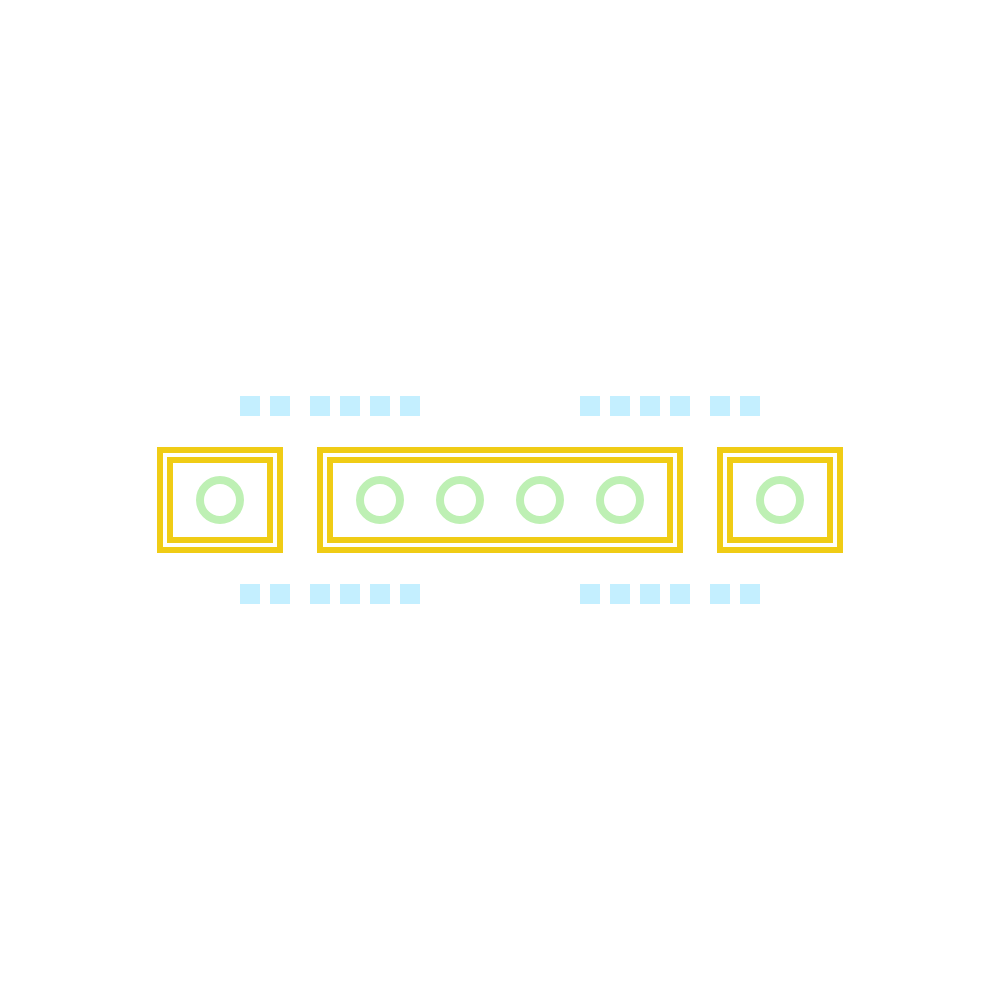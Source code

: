 <mxfile version="24.5.3" type="device">
  <diagram name="Page-1" id="ZcRAXSWJTWcisyccbfvs">
    <mxGraphModel dx="828" dy="-137" grid="1" gridSize="5" guides="1" tooltips="1" connect="1" arrows="1" fold="1" page="0" pageScale="1" pageWidth="827" pageHeight="1169" math="0" shadow="0">
      <root>
        <mxCell id="0" />
        <mxCell id="1" parent="0" />
        <mxCell id="aZooovynMMBxmRVDPCQJ-146" value="" style="rounded=0;whiteSpace=wrap;html=1;strokeColor=none;fillColor=none;" parent="1" vertex="1">
          <mxGeometry x="-210" y="570" width="500" height="500" as="geometry" />
        </mxCell>
        <mxCell id="aZooovynMMBxmRVDPCQJ-81" value="" style="endArrow=none;html=1;rounded=0;strokeWidth=4;strokeColor=#FFFFFF;" parent="1" edge="1">
          <mxGeometry width="50" height="50" relative="1" as="geometry">
            <mxPoint x="245" y="820" as="sourcePoint" />
            <mxPoint x="245" y="820" as="targetPoint" />
            <Array as="points">
              <mxPoint x="245" y="875" />
              <mxPoint x="220" y="855" />
              <mxPoint x="220" y="880" />
              <mxPoint x="200" y="920" />
              <mxPoint x="180" y="920" />
              <mxPoint x="140" y="880" />
              <mxPoint x="-60" y="880" />
              <mxPoint x="-100" y="920" />
              <mxPoint x="-140" y="920" />
              <mxPoint x="-140" y="720" />
              <mxPoint x="-100" y="720" />
              <mxPoint x="-60" y="760" />
              <mxPoint x="140" y="760" />
              <mxPoint x="180" y="720" />
              <mxPoint x="200" y="720" />
              <mxPoint x="220" y="760" />
              <mxPoint x="220" y="785" />
              <mxPoint x="245" y="765" />
            </Array>
          </mxGeometry>
        </mxCell>
        <mxCell id="aZooovynMMBxmRVDPCQJ-82" value="" style="endArrow=none;html=1;rounded=0;strokeWidth=4;strokeColor=#FFFFFF;" parent="1" edge="1">
          <mxGeometry width="50" height="50" relative="1" as="geometry">
            <mxPoint x="-60" y="880" as="sourcePoint" />
            <mxPoint x="-60" y="760" as="targetPoint" />
          </mxGeometry>
        </mxCell>
        <mxCell id="aZooovynMMBxmRVDPCQJ-83" value="" style="endArrow=none;html=1;rounded=0;strokeWidth=4;strokeColor=#FFFFFF;" parent="1" edge="1">
          <mxGeometry width="50" height="50" relative="1" as="geometry">
            <mxPoint x="140" y="880" as="sourcePoint" />
            <mxPoint x="140" y="760" as="targetPoint" />
          </mxGeometry>
        </mxCell>
        <mxCell id="aZooovynMMBxmRVDPCQJ-84" value="" style="endArrow=none;html=1;rounded=0;strokeWidth=4;strokeColor=#FFFFFF;" parent="1" edge="1">
          <mxGeometry width="50" height="50" relative="1" as="geometry">
            <mxPoint x="220" y="880" as="sourcePoint" />
            <mxPoint x="220" y="760" as="targetPoint" />
          </mxGeometry>
        </mxCell>
        <mxCell id="aZooovynMMBxmRVDPCQJ-89" value="" style="endArrow=none;html=1;rounded=0;strokeWidth=4;strokeColor=#FFFFFF;" parent="1" edge="1">
          <mxGeometry width="50" height="50" relative="1" as="geometry">
            <mxPoint x="-140" y="855" as="sourcePoint" />
            <mxPoint x="220" y="855" as="targetPoint" />
          </mxGeometry>
        </mxCell>
        <mxCell id="aZooovynMMBxmRVDPCQJ-90" value="" style="endArrow=none;html=1;rounded=0;strokeWidth=4;strokeColor=#FFFFFF;" parent="1" edge="1">
          <mxGeometry width="50" height="50" relative="1" as="geometry">
            <mxPoint x="-140" y="785" as="sourcePoint" />
            <mxPoint x="220" y="785" as="targetPoint" />
          </mxGeometry>
        </mxCell>
        <mxCell id="aZooovynMMBxmRVDPCQJ-97" value="" style="rounded=0;whiteSpace=wrap;html=1;strokeColor=none;fillColor=#C4EFFF;" parent="1" vertex="1">
          <mxGeometry x="-90" y="768" width="10" height="10" as="geometry" />
        </mxCell>
        <mxCell id="aZooovynMMBxmRVDPCQJ-98" value="" style="rounded=0;whiteSpace=wrap;html=1;strokeColor=none;fillColor=#C4EFFF;" parent="1" vertex="1">
          <mxGeometry x="-75" y="768" width="10" height="10" as="geometry" />
        </mxCell>
        <mxCell id="aZooovynMMBxmRVDPCQJ-99" value="" style="rounded=0;whiteSpace=wrap;html=1;strokeColor=none;fillColor=#C4EFFF;" parent="1" vertex="1">
          <mxGeometry x="-55" y="768" width="10" height="10" as="geometry" />
        </mxCell>
        <mxCell id="aZooovynMMBxmRVDPCQJ-100" value="" style="rounded=0;whiteSpace=wrap;html=1;strokeColor=none;fillColor=#C4EFFF;" parent="1" vertex="1">
          <mxGeometry x="-40" y="768" width="10" height="10" as="geometry" />
        </mxCell>
        <mxCell id="aZooovynMMBxmRVDPCQJ-101" value="" style="rounded=0;whiteSpace=wrap;html=1;strokeColor=none;fillColor=#C4EFFF;" parent="1" vertex="1">
          <mxGeometry x="-25" y="768" width="10" height="10" as="geometry" />
        </mxCell>
        <mxCell id="aZooovynMMBxmRVDPCQJ-102" value="" style="rounded=0;whiteSpace=wrap;html=1;strokeColor=none;fillColor=#C4EFFF;" parent="1" vertex="1">
          <mxGeometry x="-10" y="768" width="10" height="10" as="geometry" />
        </mxCell>
        <mxCell id="aZooovynMMBxmRVDPCQJ-108" value="" style="rounded=0;whiteSpace=wrap;html=1;strokeColor=none;fillColor=#C4EFFF;" parent="1" vertex="1">
          <mxGeometry x="80" y="768" width="10" height="10" as="geometry" />
        </mxCell>
        <mxCell id="aZooovynMMBxmRVDPCQJ-109" value="" style="rounded=0;whiteSpace=wrap;html=1;strokeColor=none;fillColor=#C4EFFF;" parent="1" vertex="1">
          <mxGeometry x="95" y="768" width="10" height="10" as="geometry" />
        </mxCell>
        <mxCell id="aZooovynMMBxmRVDPCQJ-110" value="" style="rounded=0;whiteSpace=wrap;html=1;strokeColor=none;fillColor=#C4EFFF;" parent="1" vertex="1">
          <mxGeometry x="110" y="768" width="10" height="10" as="geometry" />
        </mxCell>
        <mxCell id="aZooovynMMBxmRVDPCQJ-111" value="" style="rounded=0;whiteSpace=wrap;html=1;strokeColor=none;fillColor=#C4EFFF;" parent="1" vertex="1">
          <mxGeometry x="125" y="768" width="10" height="10" as="geometry" />
        </mxCell>
        <mxCell id="aZooovynMMBxmRVDPCQJ-112" value="" style="rounded=0;whiteSpace=wrap;html=1;strokeColor=none;fillColor=#C4EFFF;" parent="1" vertex="1">
          <mxGeometry x="145" y="768" width="10" height="10" as="geometry" />
        </mxCell>
        <mxCell id="aZooovynMMBxmRVDPCQJ-113" value="" style="rounded=0;whiteSpace=wrap;html=1;strokeColor=none;fillColor=#C4EFFF;" parent="1" vertex="1">
          <mxGeometry x="160" y="768" width="10" height="10" as="geometry" />
        </mxCell>
        <mxCell id="aZooovynMMBxmRVDPCQJ-121" value="" style="rounded=0;whiteSpace=wrap;html=1;strokeColor=none;fillColor=#C4EFFF;" parent="1" vertex="1">
          <mxGeometry x="-90" y="862" width="10" height="10" as="geometry" />
        </mxCell>
        <mxCell id="aZooovynMMBxmRVDPCQJ-122" value="" style="rounded=0;whiteSpace=wrap;html=1;strokeColor=none;fillColor=#C4EFFF;" parent="1" vertex="1">
          <mxGeometry x="-75" y="862" width="10" height="10" as="geometry" />
        </mxCell>
        <mxCell id="aZooovynMMBxmRVDPCQJ-123" value="" style="rounded=0;whiteSpace=wrap;html=1;strokeColor=none;fillColor=#C4EFFF;" parent="1" vertex="1">
          <mxGeometry x="-55" y="862" width="10" height="10" as="geometry" />
        </mxCell>
        <mxCell id="aZooovynMMBxmRVDPCQJ-124" value="" style="rounded=0;whiteSpace=wrap;html=1;strokeColor=none;fillColor=#C4EFFF;" parent="1" vertex="1">
          <mxGeometry x="-40" y="862" width="10" height="10" as="geometry" />
        </mxCell>
        <mxCell id="aZooovynMMBxmRVDPCQJ-125" value="" style="rounded=0;whiteSpace=wrap;html=1;strokeColor=none;fillColor=#C4EFFF;" parent="1" vertex="1">
          <mxGeometry x="-25" y="862" width="10" height="10" as="geometry" />
        </mxCell>
        <mxCell id="aZooovynMMBxmRVDPCQJ-126" value="" style="rounded=0;whiteSpace=wrap;html=1;strokeColor=none;fillColor=#C4EFFF;" parent="1" vertex="1">
          <mxGeometry x="-10" y="862" width="10" height="10" as="geometry" />
        </mxCell>
        <mxCell id="aZooovynMMBxmRVDPCQJ-132" value="" style="rounded=0;whiteSpace=wrap;html=1;strokeColor=none;fillColor=#C4EFFF;" parent="1" vertex="1">
          <mxGeometry x="80" y="862" width="10" height="10" as="geometry" />
        </mxCell>
        <mxCell id="aZooovynMMBxmRVDPCQJ-133" value="" style="rounded=0;whiteSpace=wrap;html=1;strokeColor=none;fillColor=#C4EFFF;" parent="1" vertex="1">
          <mxGeometry x="95" y="862" width="10" height="10" as="geometry" />
        </mxCell>
        <mxCell id="aZooovynMMBxmRVDPCQJ-134" value="" style="rounded=0;whiteSpace=wrap;html=1;strokeColor=none;fillColor=#C4EFFF;" parent="1" vertex="1">
          <mxGeometry x="110" y="862" width="10" height="10" as="geometry" />
        </mxCell>
        <mxCell id="aZooovynMMBxmRVDPCQJ-135" value="" style="rounded=0;whiteSpace=wrap;html=1;strokeColor=none;fillColor=#C4EFFF;" parent="1" vertex="1">
          <mxGeometry x="125" y="862" width="10" height="10" as="geometry" />
        </mxCell>
        <mxCell id="aZooovynMMBxmRVDPCQJ-136" value="" style="rounded=0;whiteSpace=wrap;html=1;strokeColor=none;fillColor=#C4EFFF;" parent="1" vertex="1">
          <mxGeometry x="145" y="862" width="10" height="10" as="geometry" />
        </mxCell>
        <mxCell id="aZooovynMMBxmRVDPCQJ-137" value="" style="rounded=0;whiteSpace=wrap;html=1;strokeColor=none;fillColor=#C4EFFF;" parent="1" vertex="1">
          <mxGeometry x="160" y="862" width="10" height="10" as="geometry" />
        </mxCell>
        <mxCell id="aZooovynMMBxmRVDPCQJ-142" value="" style="endArrow=none;html=1;rounded=0;strokeWidth=4;strokeColor=#FFFFFF;" parent="1" edge="1">
          <mxGeometry width="50" height="50" relative="1" as="geometry">
            <mxPoint x="-140" y="880" as="sourcePoint" />
            <mxPoint x="220" y="880" as="targetPoint" />
          </mxGeometry>
        </mxCell>
        <mxCell id="aZooovynMMBxmRVDPCQJ-143" value="" style="endArrow=none;html=1;rounded=0;strokeWidth=4;strokeColor=#FFFFFF;" parent="1" edge="1">
          <mxGeometry width="50" height="50" relative="1" as="geometry">
            <mxPoint x="-140" y="760" as="sourcePoint" />
            <mxPoint x="220" y="760" as="targetPoint" />
          </mxGeometry>
        </mxCell>
        <mxCell id="bXdlv_uk7NeRqHD_MFzQ-2" value="" style="rounded=0;whiteSpace=wrap;html=1;fillColor=none;strokeWidth=3;strokeColor=#F0CC16;" parent="1" vertex="1">
          <mxGeometry x="-50" y="795" width="180" height="50" as="geometry" />
        </mxCell>
        <mxCell id="bXdlv_uk7NeRqHD_MFzQ-3" value="" style="rounded=0;whiteSpace=wrap;html=1;fillColor=none;strokeWidth=3;strokeColor=#F0CC16;" parent="1" vertex="1">
          <mxGeometry x="-45" y="800" width="170" height="40" as="geometry" />
        </mxCell>
        <mxCell id="bXdlv_uk7NeRqHD_MFzQ-4" value="" style="rounded=0;whiteSpace=wrap;html=1;fillColor=none;strokeWidth=3;strokeColor=#F0CC16;" parent="1" vertex="1">
          <mxGeometry x="150" y="795" width="60" height="50" as="geometry" />
        </mxCell>
        <mxCell id="bXdlv_uk7NeRqHD_MFzQ-5" value="" style="rounded=0;whiteSpace=wrap;html=1;fillColor=none;strokeWidth=3;strokeColor=#F0CC16;" parent="1" vertex="1">
          <mxGeometry x="155" y="800" width="50" height="40" as="geometry" />
        </mxCell>
        <mxCell id="bXdlv_uk7NeRqHD_MFzQ-6" value="" style="rounded=0;whiteSpace=wrap;html=1;fillColor=none;strokeWidth=3;strokeColor=#F0CC16;" parent="1" vertex="1">
          <mxGeometry x="-130" y="795" width="60" height="50" as="geometry" />
        </mxCell>
        <mxCell id="bXdlv_uk7NeRqHD_MFzQ-7" value="" style="rounded=0;whiteSpace=wrap;html=1;fillColor=none;strokeWidth=3;strokeColor=#F0CC16;" parent="1" vertex="1">
          <mxGeometry x="-125" y="800" width="50" height="40" as="geometry" />
        </mxCell>
        <mxCell id="bXdlv_uk7NeRqHD_MFzQ-9" value="" style="ellipse;whiteSpace=wrap;html=1;strokeWidth=4;strokeColor=#BEF0B4;" parent="1" vertex="1">
          <mxGeometry x="-30" y="810" width="20" height="20" as="geometry" />
        </mxCell>
        <mxCell id="bXdlv_uk7NeRqHD_MFzQ-10" value="" style="ellipse;whiteSpace=wrap;html=1;strokeWidth=4;strokeColor=#BEF0B4;" parent="1" vertex="1">
          <mxGeometry x="-110" y="810" width="20" height="20" as="geometry" />
        </mxCell>
        <mxCell id="bXdlv_uk7NeRqHD_MFzQ-11" value="" style="ellipse;whiteSpace=wrap;html=1;strokeWidth=4;strokeColor=#BEF0B4;" parent="1" vertex="1">
          <mxGeometry x="90" y="810" width="20" height="20" as="geometry" />
        </mxCell>
        <mxCell id="bXdlv_uk7NeRqHD_MFzQ-12" value="" style="ellipse;whiteSpace=wrap;html=1;strokeWidth=4;strokeColor=#BEF0B4;" parent="1" vertex="1">
          <mxGeometry x="10" y="810" width="20" height="20" as="geometry" />
        </mxCell>
        <mxCell id="bXdlv_uk7NeRqHD_MFzQ-13" value="" style="ellipse;whiteSpace=wrap;html=1;strokeWidth=4;strokeColor=#BEF0B4;" parent="1" vertex="1">
          <mxGeometry x="50" y="810" width="20" height="20" as="geometry" />
        </mxCell>
        <mxCell id="bXdlv_uk7NeRqHD_MFzQ-14" value="" style="ellipse;whiteSpace=wrap;html=1;strokeWidth=4;strokeColor=#BEF0B4;" parent="1" vertex="1">
          <mxGeometry x="170" y="810" width="20" height="20" as="geometry" />
        </mxCell>
      </root>
    </mxGraphModel>
  </diagram>
</mxfile>
